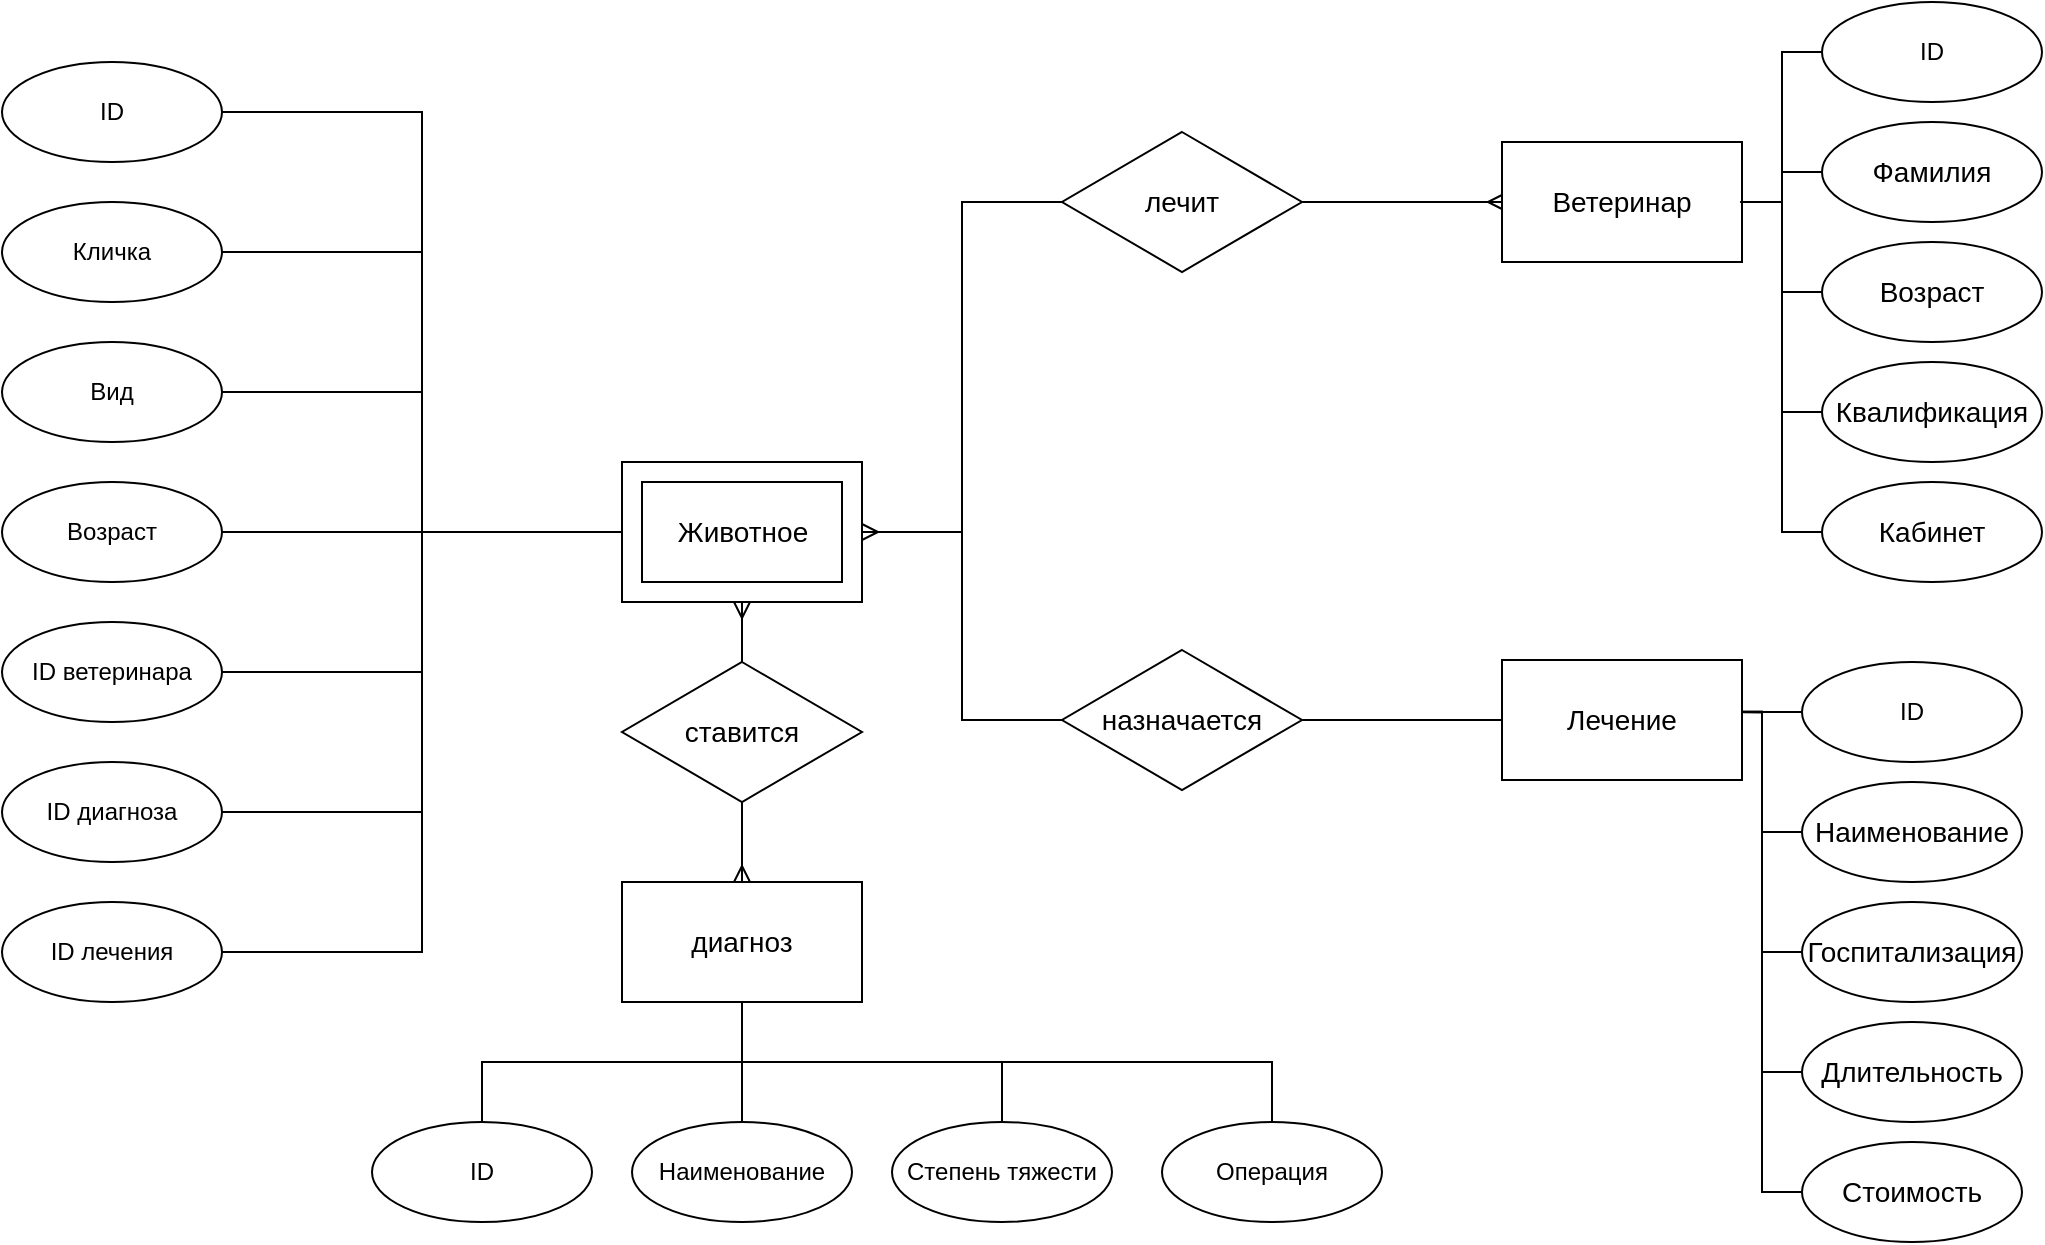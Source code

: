 <mxfile version="14.9.6" type="device"><diagram id="wUNqaY1Exe7deNwmy3iC" name="Страница 1"><mxGraphModel dx="1205" dy="696" grid="1" gridSize="10" guides="1" tooltips="1" connect="1" arrows="1" fold="1" page="1" pageScale="1" pageWidth="1169" pageHeight="827" math="0" shadow="0"><root><mxCell id="0"/><mxCell id="1" parent="0"/><mxCell id="NVP2eIRXsjrryotyQ8Kv-4" value="" style="group" parent="1" vertex="1" connectable="0"><mxGeometry x="390" y="320" width="120" height="70" as="geometry"/></mxCell><mxCell id="NVP2eIRXsjrryotyQ8Kv-2" value="" style="verticalLabelPosition=bottom;verticalAlign=top;html=1;shape=mxgraph.basic.frame;dx=10;" parent="NVP2eIRXsjrryotyQ8Kv-4" vertex="1"><mxGeometry width="120.0" height="70" as="geometry"/></mxCell><mxCell id="NVP2eIRXsjrryotyQ8Kv-3" value="&lt;font style=&quot;font-size: 14px&quot;&gt;Животное&lt;/font&gt;" style="text;html=1;align=center;verticalAlign=middle;resizable=0;points=[];autosize=1;strokeColor=none;fillColor=none;" parent="NVP2eIRXsjrryotyQ8Kv-4" vertex="1"><mxGeometry x="20.005" y="25" width="80" height="20" as="geometry"/></mxCell><mxCell id="NVP2eIRXsjrryotyQ8Kv-13" style="edgeStyle=orthogonalEdgeStyle;rounded=0;orthogonalLoop=1;jettySize=auto;html=1;exitX=0.5;exitY=1;exitDx=0;exitDy=0;entryX=0.5;entryY=0;entryDx=0;entryDy=0;endArrow=ERmany;endFill=0;" parent="1" source="NVP2eIRXsjrryotyQ8Kv-5" target="NVP2eIRXsjrryotyQ8Kv-6" edge="1"><mxGeometry relative="1" as="geometry"/></mxCell><mxCell id="NVP2eIRXsjrryotyQ8Kv-14" style="edgeStyle=orthogonalEdgeStyle;rounded=0;orthogonalLoop=1;jettySize=auto;html=1;exitX=0.5;exitY=0;exitDx=0;exitDy=0;entryX=0.5;entryY=1;entryDx=0;entryDy=0;entryPerimeter=0;endArrow=ERmany;endFill=0;" parent="1" source="NVP2eIRXsjrryotyQ8Kv-5" target="NVP2eIRXsjrryotyQ8Kv-2" edge="1"><mxGeometry relative="1" as="geometry"/></mxCell><mxCell id="NVP2eIRXsjrryotyQ8Kv-5" value="&lt;font style=&quot;font-size: 14px&quot;&gt;ставится&lt;/font&gt;" style="rhombus;whiteSpace=wrap;html=1;" parent="1" vertex="1"><mxGeometry x="390" y="420" width="120" height="70" as="geometry"/></mxCell><mxCell id="NVP2eIRXsjrryotyQ8Kv-10" style="edgeStyle=orthogonalEdgeStyle;rounded=0;orthogonalLoop=1;jettySize=auto;html=1;entryX=0.5;entryY=0;entryDx=0;entryDy=0;endArrow=none;endFill=0;" parent="1" source="NVP2eIRXsjrryotyQ8Kv-6" target="NVP2eIRXsjrryotyQ8Kv-8" edge="1"><mxGeometry relative="1" as="geometry"/></mxCell><mxCell id="NVP2eIRXsjrryotyQ8Kv-6" value="&lt;font style=&quot;font-size: 14px&quot;&gt;диагноз&lt;/font&gt;" style="rounded=0;whiteSpace=wrap;html=1;" parent="1" vertex="1"><mxGeometry x="390" y="530" width="120" height="60" as="geometry"/></mxCell><mxCell id="NVP2eIRXsjrryotyQ8Kv-12" style="edgeStyle=orthogonalEdgeStyle;rounded=0;orthogonalLoop=1;jettySize=auto;html=1;exitX=0.5;exitY=0;exitDx=0;exitDy=0;entryX=0.5;entryY=1;entryDx=0;entryDy=0;endArrow=none;endFill=0;" parent="1" source="NVP2eIRXsjrryotyQ8Kv-7" target="NVP2eIRXsjrryotyQ8Kv-6" edge="1"><mxGeometry relative="1" as="geometry"/></mxCell><mxCell id="NVP2eIRXsjrryotyQ8Kv-7" value="ID" style="ellipse;whiteSpace=wrap;html=1;" parent="1" vertex="1"><mxGeometry x="265" y="650" width="110" height="50" as="geometry"/></mxCell><mxCell id="NVP2eIRXsjrryotyQ8Kv-8" value="Наименование" style="ellipse;whiteSpace=wrap;html=1;" parent="1" vertex="1"><mxGeometry x="395" y="650" width="110" height="50" as="geometry"/></mxCell><mxCell id="NVP2eIRXsjrryotyQ8Kv-11" style="edgeStyle=orthogonalEdgeStyle;rounded=0;orthogonalLoop=1;jettySize=auto;html=1;exitX=0.5;exitY=0;exitDx=0;exitDy=0;entryX=0.5;entryY=1;entryDx=0;entryDy=0;endArrow=none;endFill=0;" parent="1" source="NVP2eIRXsjrryotyQ8Kv-9" target="NVP2eIRXsjrryotyQ8Kv-6" edge="1"><mxGeometry relative="1" as="geometry"/></mxCell><mxCell id="NVP2eIRXsjrryotyQ8Kv-9" value="Степень тяжести" style="ellipse;whiteSpace=wrap;html=1;" parent="1" vertex="1"><mxGeometry x="525" y="650" width="110" height="50" as="geometry"/></mxCell><mxCell id="NVP2eIRXsjrryotyQ8Kv-26" style="edgeStyle=orthogonalEdgeStyle;rounded=0;orthogonalLoop=1;jettySize=auto;html=1;exitX=1;exitY=0.5;exitDx=0;exitDy=0;entryX=0;entryY=0.5;entryDx=0;entryDy=0;entryPerimeter=0;endArrow=none;endFill=0;" parent="1" source="NVP2eIRXsjrryotyQ8Kv-15" target="NVP2eIRXsjrryotyQ8Kv-2" edge="1"><mxGeometry relative="1" as="geometry"/></mxCell><mxCell id="NVP2eIRXsjrryotyQ8Kv-15" value="ID" style="ellipse;whiteSpace=wrap;html=1;" parent="1" vertex="1"><mxGeometry x="80" y="120" width="110" height="50" as="geometry"/></mxCell><mxCell id="NVP2eIRXsjrryotyQ8Kv-25" style="edgeStyle=orthogonalEdgeStyle;rounded=0;orthogonalLoop=1;jettySize=auto;html=1;exitX=1;exitY=0.5;exitDx=0;exitDy=0;entryX=0;entryY=0.5;entryDx=0;entryDy=0;entryPerimeter=0;endArrow=none;endFill=0;" parent="1" source="NVP2eIRXsjrryotyQ8Kv-16" target="NVP2eIRXsjrryotyQ8Kv-2" edge="1"><mxGeometry relative="1" as="geometry"/></mxCell><mxCell id="NVP2eIRXsjrryotyQ8Kv-16" value="Кличка" style="ellipse;whiteSpace=wrap;html=1;" parent="1" vertex="1"><mxGeometry x="80" y="190" width="110" height="50" as="geometry"/></mxCell><mxCell id="NVP2eIRXsjrryotyQ8Kv-24" style="edgeStyle=orthogonalEdgeStyle;rounded=0;orthogonalLoop=1;jettySize=auto;html=1;exitX=1;exitY=0.5;exitDx=0;exitDy=0;entryX=0;entryY=0.5;entryDx=0;entryDy=0;entryPerimeter=0;endArrow=none;endFill=0;" parent="1" source="NVP2eIRXsjrryotyQ8Kv-17" target="NVP2eIRXsjrryotyQ8Kv-2" edge="1"><mxGeometry relative="1" as="geometry"/></mxCell><mxCell id="NVP2eIRXsjrryotyQ8Kv-17" value="Вид" style="ellipse;whiteSpace=wrap;html=1;" parent="1" vertex="1"><mxGeometry x="80" y="260" width="110" height="50" as="geometry"/></mxCell><mxCell id="NVP2eIRXsjrryotyQ8Kv-18" value="Возраст" style="ellipse;whiteSpace=wrap;html=1;" parent="1" vertex="1"><mxGeometry x="80" y="330" width="110" height="50" as="geometry"/></mxCell><mxCell id="NVP2eIRXsjrryotyQ8Kv-27" style="edgeStyle=orthogonalEdgeStyle;rounded=0;orthogonalLoop=1;jettySize=auto;html=1;exitX=1;exitY=0.5;exitDx=0;exitDy=0;entryX=0;entryY=0.5;entryDx=0;entryDy=0;entryPerimeter=0;endArrow=none;endFill=0;" parent="1" source="NVP2eIRXsjrryotyQ8Kv-19" target="NVP2eIRXsjrryotyQ8Kv-2" edge="1"><mxGeometry relative="1" as="geometry"/></mxCell><mxCell id="NVP2eIRXsjrryotyQ8Kv-19" value="ID ветеринара" style="ellipse;whiteSpace=wrap;html=1;" parent="1" vertex="1"><mxGeometry x="80" y="400" width="110" height="50" as="geometry"/></mxCell><mxCell id="NVP2eIRXsjrryotyQ8Kv-28" style="edgeStyle=orthogonalEdgeStyle;rounded=0;orthogonalLoop=1;jettySize=auto;html=1;exitX=1;exitY=0.5;exitDx=0;exitDy=0;entryX=0;entryY=0.5;entryDx=0;entryDy=0;entryPerimeter=0;endArrow=none;endFill=0;" parent="1" source="NVP2eIRXsjrryotyQ8Kv-20" target="NVP2eIRXsjrryotyQ8Kv-2" edge="1"><mxGeometry relative="1" as="geometry"/></mxCell><mxCell id="NVP2eIRXsjrryotyQ8Kv-20" value="ID диагноза" style="ellipse;whiteSpace=wrap;html=1;" parent="1" vertex="1"><mxGeometry x="80" y="470" width="110" height="50" as="geometry"/></mxCell><mxCell id="NVP2eIRXsjrryotyQ8Kv-22" style="edgeStyle=orthogonalEdgeStyle;rounded=0;orthogonalLoop=1;jettySize=auto;html=1;exitX=0;exitY=0.5;exitDx=0;exitDy=0;exitPerimeter=0;entryX=1;entryY=0.5;entryDx=0;entryDy=0;endArrow=none;endFill=0;" parent="1" source="NVP2eIRXsjrryotyQ8Kv-2" target="NVP2eIRXsjrryotyQ8Kv-18" edge="1"><mxGeometry relative="1" as="geometry"/></mxCell><mxCell id="NVP2eIRXsjrryotyQ8Kv-44" style="edgeStyle=orthogonalEdgeStyle;rounded=0;orthogonalLoop=1;jettySize=auto;html=1;exitX=1;exitY=0.5;exitDx=0;exitDy=0;entryX=0;entryY=0.5;entryDx=0;entryDy=0;entryPerimeter=0;endArrow=none;endFill=0;" parent="1" source="NVP2eIRXsjrryotyQ8Kv-29" target="NVP2eIRXsjrryotyQ8Kv-32" edge="1"><mxGeometry relative="1" as="geometry"/></mxCell><mxCell id="NVP2eIRXsjrryotyQ8Kv-29" value="&lt;font style=&quot;font-size: 14px&quot;&gt;назначается&lt;/font&gt;" style="rhombus;whiteSpace=wrap;html=1;" parent="1" vertex="1"><mxGeometry x="610" y="414" width="120" height="70" as="geometry"/></mxCell><mxCell id="NVP2eIRXsjrryotyQ8Kv-43" style="edgeStyle=orthogonalEdgeStyle;rounded=0;orthogonalLoop=1;jettySize=auto;html=1;exitX=1;exitY=0.5;exitDx=0;exitDy=0;entryX=0.008;entryY=0.5;entryDx=0;entryDy=0;entryPerimeter=0;endArrow=ERmany;endFill=0;" parent="1" source="NVP2eIRXsjrryotyQ8Kv-30" target="NVP2eIRXsjrryotyQ8Kv-37" edge="1"><mxGeometry relative="1" as="geometry"/></mxCell><mxCell id="NVP2eIRXsjrryotyQ8Kv-30" value="&lt;font style=&quot;font-size: 14px&quot;&gt;лечит&lt;/font&gt;" style="rhombus;whiteSpace=wrap;html=1;" parent="1" vertex="1"><mxGeometry x="610" y="155" width="120" height="70" as="geometry"/></mxCell><mxCell id="NVP2eIRXsjrryotyQ8Kv-34" value="" style="group" parent="1" vertex="1" connectable="0"><mxGeometry x="830" y="419" width="120" height="60" as="geometry"/></mxCell><mxCell id="NVP2eIRXsjrryotyQ8Kv-32" value="" style="verticalLabelPosition=bottom;verticalAlign=top;html=1;shape=mxgraph.basic.rect;fillColor2=none;strokeWidth=1;size=20;indent=5;" parent="NVP2eIRXsjrryotyQ8Kv-34" vertex="1"><mxGeometry width="120" height="60" as="geometry"/></mxCell><mxCell id="NVP2eIRXsjrryotyQ8Kv-33" value="&lt;font style=&quot;font-size: 14px&quot;&gt;Лечение&lt;/font&gt;" style="text;html=1;strokeColor=none;fillColor=none;align=center;verticalAlign=middle;whiteSpace=wrap;rounded=0;" parent="NVP2eIRXsjrryotyQ8Kv-34" vertex="1"><mxGeometry x="40" y="20" width="40" height="20" as="geometry"/></mxCell><mxCell id="NVP2eIRXsjrryotyQ8Kv-36" value="" style="group" parent="1" vertex="1" connectable="0"><mxGeometry x="830" y="160" width="120" height="60" as="geometry"/></mxCell><mxCell id="NVP2eIRXsjrryotyQ8Kv-37" value="" style="verticalLabelPosition=bottom;verticalAlign=top;html=1;shape=mxgraph.basic.rect;fillColor2=none;strokeWidth=1;size=20;indent=5;" parent="NVP2eIRXsjrryotyQ8Kv-36" vertex="1"><mxGeometry width="120" height="60" as="geometry"/></mxCell><mxCell id="NVP2eIRXsjrryotyQ8Kv-38" value="&lt;font style=&quot;font-size: 14px&quot;&gt;Ветеринар&lt;/font&gt;" style="text;html=1;strokeColor=none;fillColor=none;align=center;verticalAlign=middle;whiteSpace=wrap;rounded=0;" parent="NVP2eIRXsjrryotyQ8Kv-36" vertex="1"><mxGeometry x="40" y="20" width="40" height="20" as="geometry"/></mxCell><mxCell id="NVP2eIRXsjrryotyQ8Kv-39" style="edgeStyle=orthogonalEdgeStyle;rounded=0;orthogonalLoop=1;jettySize=auto;html=1;exitX=1;exitY=0.5;exitDx=0;exitDy=0;exitPerimeter=0;entryX=0;entryY=0.5;entryDx=0;entryDy=0;endArrow=none;endFill=0;" parent="1" source="NVP2eIRXsjrryotyQ8Kv-2" target="NVP2eIRXsjrryotyQ8Kv-29" edge="1"><mxGeometry relative="1" as="geometry"/></mxCell><mxCell id="NVP2eIRXsjrryotyQ8Kv-40" style="edgeStyle=orthogonalEdgeStyle;rounded=0;orthogonalLoop=1;jettySize=auto;html=1;exitX=1;exitY=0.5;exitDx=0;exitDy=0;exitPerimeter=0;entryX=0;entryY=0.5;entryDx=0;entryDy=0;endArrow=none;endFill=0;startArrow=ERmany;startFill=0;" parent="1" source="NVP2eIRXsjrryotyQ8Kv-2" target="NVP2eIRXsjrryotyQ8Kv-30" edge="1"><mxGeometry relative="1" as="geometry"/></mxCell><mxCell id="NVP2eIRXsjrryotyQ8Kv-51" style="edgeStyle=orthogonalEdgeStyle;rounded=0;orthogonalLoop=1;jettySize=auto;html=1;exitX=0;exitY=0.5;exitDx=0;exitDy=0;entryX=1;entryY=0.5;entryDx=0;entryDy=0;entryPerimeter=0;endArrow=none;endFill=0;" parent="1" source="NVP2eIRXsjrryotyQ8Kv-45" target="NVP2eIRXsjrryotyQ8Kv-37" edge="1"><mxGeometry relative="1" as="geometry"/></mxCell><mxCell id="NVP2eIRXsjrryotyQ8Kv-45" value="ID" style="ellipse;whiteSpace=wrap;html=1;" parent="1" vertex="1"><mxGeometry x="990" y="90" width="110" height="50" as="geometry"/></mxCell><mxCell id="NVP2eIRXsjrryotyQ8Kv-46" value="&lt;font style=&quot;font-size: 14px&quot;&gt;Фамилия&lt;/font&gt;" style="ellipse;whiteSpace=wrap;html=1;" parent="1" vertex="1"><mxGeometry x="990" y="150" width="110" height="50" as="geometry"/></mxCell><mxCell id="NVP2eIRXsjrryotyQ8Kv-52" style="edgeStyle=orthogonalEdgeStyle;rounded=0;orthogonalLoop=1;jettySize=auto;html=1;exitX=0;exitY=0.5;exitDx=0;exitDy=0;entryX=1.017;entryY=0.5;entryDx=0;entryDy=0;entryPerimeter=0;endArrow=none;endFill=0;" parent="1" source="NVP2eIRXsjrryotyQ8Kv-47" target="NVP2eIRXsjrryotyQ8Kv-37" edge="1"><mxGeometry relative="1" as="geometry"/></mxCell><mxCell id="NVP2eIRXsjrryotyQ8Kv-47" value="&lt;font style=&quot;font-size: 14px&quot;&gt;Возраст&lt;/font&gt;" style="ellipse;whiteSpace=wrap;html=1;" parent="1" vertex="1"><mxGeometry x="990" y="210" width="110" height="50" as="geometry"/></mxCell><mxCell id="NVP2eIRXsjrryotyQ8Kv-54" style="edgeStyle=orthogonalEdgeStyle;rounded=0;orthogonalLoop=1;jettySize=auto;html=1;exitX=0;exitY=0.5;exitDx=0;exitDy=0;entryX=1;entryY=0.5;entryDx=0;entryDy=0;entryPerimeter=0;endArrow=none;endFill=0;" parent="1" source="NVP2eIRXsjrryotyQ8Kv-48" target="NVP2eIRXsjrryotyQ8Kv-37" edge="1"><mxGeometry relative="1" as="geometry"/></mxCell><mxCell id="NVP2eIRXsjrryotyQ8Kv-48" value="&lt;font style=&quot;font-size: 14px&quot;&gt;Квалификация&lt;/font&gt;" style="ellipse;whiteSpace=wrap;html=1;" parent="1" vertex="1"><mxGeometry x="990" y="270" width="110" height="50" as="geometry"/></mxCell><mxCell id="NVP2eIRXsjrryotyQ8Kv-55" style="edgeStyle=orthogonalEdgeStyle;rounded=0;orthogonalLoop=1;jettySize=auto;html=1;exitX=0;exitY=0.5;exitDx=0;exitDy=0;entryX=0.992;entryY=0.5;entryDx=0;entryDy=0;entryPerimeter=0;endArrow=none;endFill=0;" parent="1" source="NVP2eIRXsjrryotyQ8Kv-49" target="NVP2eIRXsjrryotyQ8Kv-37" edge="1"><mxGeometry relative="1" as="geometry"/></mxCell><mxCell id="NVP2eIRXsjrryotyQ8Kv-49" value="&lt;span style=&quot;font-size: 14px&quot;&gt;Кабинет&lt;/span&gt;" style="ellipse;whiteSpace=wrap;html=1;" parent="1" vertex="1"><mxGeometry x="990" y="330" width="110" height="50" as="geometry"/></mxCell><mxCell id="NVP2eIRXsjrryotyQ8Kv-50" style="edgeStyle=orthogonalEdgeStyle;rounded=0;orthogonalLoop=1;jettySize=auto;html=1;entryX=0;entryY=0.5;entryDx=0;entryDy=0;endArrow=none;endFill=0;" parent="1" source="NVP2eIRXsjrryotyQ8Kv-37" target="NVP2eIRXsjrryotyQ8Kv-46" edge="1"><mxGeometry relative="1" as="geometry"/></mxCell><mxCell id="NVP2eIRXsjrryotyQ8Kv-64" style="edgeStyle=orthogonalEdgeStyle;rounded=0;orthogonalLoop=1;jettySize=auto;html=1;exitX=0;exitY=0.5;exitDx=0;exitDy=0;entryX=1.001;entryY=0.421;entryDx=0;entryDy=0;entryPerimeter=0;endArrow=none;endFill=0;" parent="1" source="NVP2eIRXsjrryotyQ8Kv-56" target="NVP2eIRXsjrryotyQ8Kv-32" edge="1"><mxGeometry relative="1" as="geometry"/></mxCell><mxCell id="NVP2eIRXsjrryotyQ8Kv-56" value="ID" style="ellipse;whiteSpace=wrap;html=1;" parent="1" vertex="1"><mxGeometry x="980" y="420" width="110" height="50" as="geometry"/></mxCell><mxCell id="NVP2eIRXsjrryotyQ8Kv-65" style="edgeStyle=orthogonalEdgeStyle;rounded=0;orthogonalLoop=1;jettySize=auto;html=1;exitX=0;exitY=0.5;exitDx=0;exitDy=0;entryX=1.003;entryY=0.428;entryDx=0;entryDy=0;entryPerimeter=0;endArrow=none;endFill=0;" parent="1" source="NVP2eIRXsjrryotyQ8Kv-57" target="NVP2eIRXsjrryotyQ8Kv-32" edge="1"><mxGeometry relative="1" as="geometry"><Array as="points"><mxPoint x="960" y="505"/><mxPoint x="960" y="445"/><mxPoint x="950" y="445"/></Array></mxGeometry></mxCell><mxCell id="NVP2eIRXsjrryotyQ8Kv-57" value="&lt;font style=&quot;font-size: 14px&quot;&gt;Наименование&lt;/font&gt;" style="ellipse;whiteSpace=wrap;html=1;" parent="1" vertex="1"><mxGeometry x="980" y="480" width="110" height="50" as="geometry"/></mxCell><mxCell id="NVP2eIRXsjrryotyQ8Kv-66" style="edgeStyle=orthogonalEdgeStyle;rounded=0;orthogonalLoop=1;jettySize=auto;html=1;exitX=0;exitY=0.5;exitDx=0;exitDy=0;entryX=1.005;entryY=0.436;entryDx=0;entryDy=0;entryPerimeter=0;endArrow=none;endFill=0;" parent="1" source="NVP2eIRXsjrryotyQ8Kv-58" target="NVP2eIRXsjrryotyQ8Kv-32" edge="1"><mxGeometry relative="1" as="geometry"><Array as="points"><mxPoint x="960" y="565"/><mxPoint x="960" y="445"/></Array></mxGeometry></mxCell><mxCell id="NVP2eIRXsjrryotyQ8Kv-58" value="&lt;font style=&quot;font-size: 14px&quot;&gt;Госпитализация&lt;/font&gt;" style="ellipse;whiteSpace=wrap;html=1;" parent="1" vertex="1"><mxGeometry x="980" y="540" width="110" height="50" as="geometry"/></mxCell><mxCell id="NVP2eIRXsjrryotyQ8Kv-67" style="edgeStyle=orthogonalEdgeStyle;rounded=0;orthogonalLoop=1;jettySize=auto;html=1;exitX=0;exitY=0.5;exitDx=0;exitDy=0;entryX=0.999;entryY=0.432;entryDx=0;entryDy=0;entryPerimeter=0;endArrow=none;endFill=0;" parent="1" source="NVP2eIRXsjrryotyQ8Kv-59" target="NVP2eIRXsjrryotyQ8Kv-32" edge="1"><mxGeometry relative="1" as="geometry"><Array as="points"><mxPoint x="960" y="625"/><mxPoint x="960" y="445"/></Array></mxGeometry></mxCell><mxCell id="NVP2eIRXsjrryotyQ8Kv-59" value="&lt;font style=&quot;font-size: 14px&quot;&gt;Длительность&lt;/font&gt;" style="ellipse;whiteSpace=wrap;html=1;" parent="1" vertex="1"><mxGeometry x="980" y="600" width="110" height="50" as="geometry"/></mxCell><mxCell id="NVP2eIRXsjrryotyQ8Kv-68" style="edgeStyle=orthogonalEdgeStyle;rounded=0;orthogonalLoop=1;jettySize=auto;html=1;exitX=0;exitY=0.5;exitDx=0;exitDy=0;entryX=1.003;entryY=0.432;entryDx=0;entryDy=0;entryPerimeter=0;endArrow=none;endFill=0;" parent="1" source="NVP2eIRXsjrryotyQ8Kv-60" target="NVP2eIRXsjrryotyQ8Kv-32" edge="1"><mxGeometry relative="1" as="geometry"><Array as="points"><mxPoint x="960" y="685"/><mxPoint x="960" y="445"/></Array></mxGeometry></mxCell><mxCell id="NVP2eIRXsjrryotyQ8Kv-60" value="&lt;span style=&quot;font-size: 14px&quot;&gt;Стоимость&lt;/span&gt;" style="ellipse;whiteSpace=wrap;html=1;" parent="1" vertex="1"><mxGeometry x="980" y="660" width="110" height="50" as="geometry"/></mxCell><mxCell id="NVP2eIRXsjrryotyQ8Kv-71" style="edgeStyle=orthogonalEdgeStyle;rounded=0;orthogonalLoop=1;jettySize=auto;html=1;exitX=0.5;exitY=0;exitDx=0;exitDy=0;startArrow=none;startFill=0;endArrow=none;endFill=0;" parent="1" source="NVP2eIRXsjrryotyQ8Kv-70" target="NVP2eIRXsjrryotyQ8Kv-6" edge="1"><mxGeometry relative="1" as="geometry"/></mxCell><mxCell id="NVP2eIRXsjrryotyQ8Kv-70" value="Операция" style="ellipse;whiteSpace=wrap;html=1;" parent="1" vertex="1"><mxGeometry x="660" y="650" width="110" height="50" as="geometry"/></mxCell><mxCell id="tLnsnraOyqZTcuknybQ6-2" style="edgeStyle=orthogonalEdgeStyle;rounded=0;orthogonalLoop=1;jettySize=auto;html=1;exitX=1;exitY=0.5;exitDx=0;exitDy=0;entryX=0;entryY=0.5;entryDx=0;entryDy=0;entryPerimeter=0;endArrow=none;endFill=0;" edge="1" parent="1" source="tLnsnraOyqZTcuknybQ6-1" target="NVP2eIRXsjrryotyQ8Kv-2"><mxGeometry relative="1" as="geometry"/></mxCell><mxCell id="tLnsnraOyqZTcuknybQ6-1" value="ID лечения" style="ellipse;whiteSpace=wrap;html=1;" vertex="1" parent="1"><mxGeometry x="80" y="540" width="110" height="50" as="geometry"/></mxCell></root></mxGraphModel></diagram></mxfile>